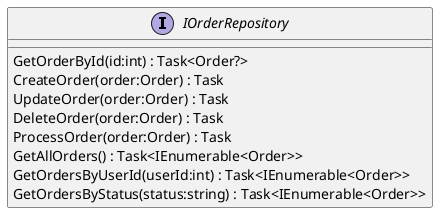 @startuml
interface IOrderRepository {
    GetOrderById(id:int) : Task<Order?>
    CreateOrder(order:Order) : Task
    UpdateOrder(order:Order) : Task
    DeleteOrder(order:Order) : Task
    ProcessOrder(order:Order) : Task
    GetAllOrders() : Task<IEnumerable<Order>>
    GetOrdersByUserId(userId:int) : Task<IEnumerable<Order>>
    GetOrdersByStatus(status:string) : Task<IEnumerable<Order>>
}
@enduml
